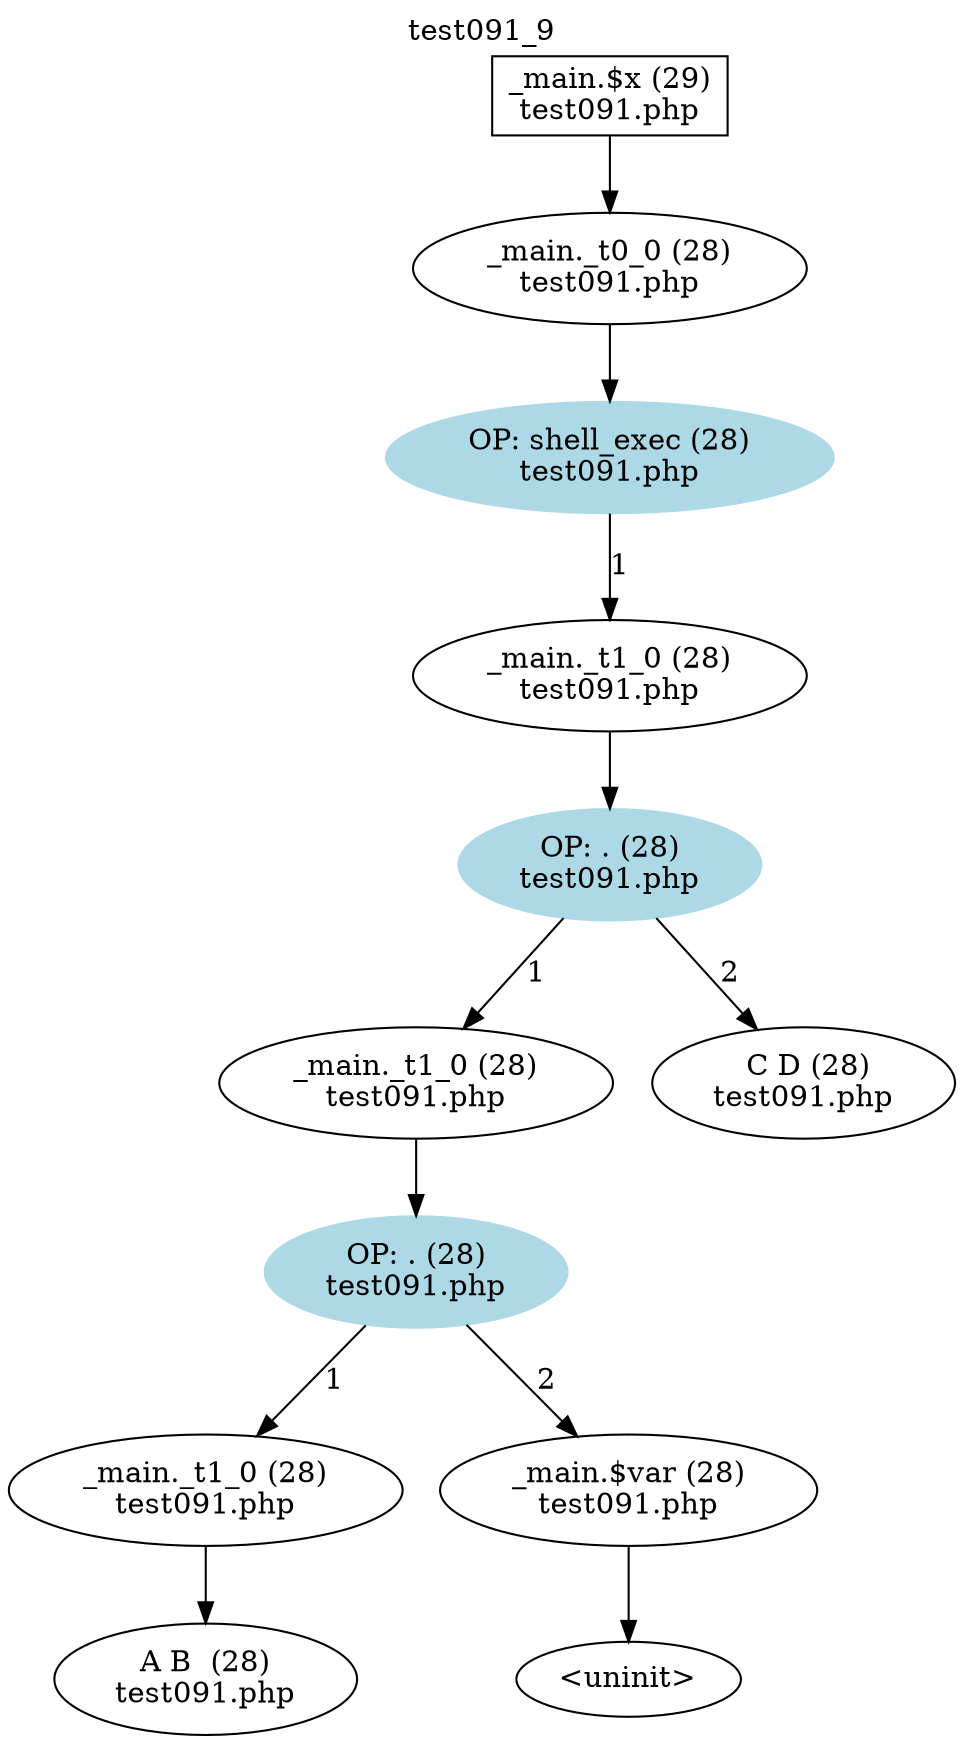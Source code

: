 digraph cfg {
  label="test091_9";
  labelloc=t;
  n1 [shape=box, label="_main.$x (29)\ntest091.php"];
  n2 [shape=ellipse, label="_main._t0_0 (28)\ntest091.php"];
  n3 [shape=ellipse, label="OP: shell_exec (28)\ntest091.php",style=filled,color=lightblue];
  n4 [shape=ellipse, label="_main._t1_0 (28)\ntest091.php"];
  n5 [shape=ellipse, label="OP: . (28)\ntest091.php",style=filled,color=lightblue];
  n6 [shape=ellipse, label="_main._t1_0 (28)\ntest091.php"];
  n7 [shape=ellipse, label=" C D (28)\ntest091.php"];
  n8 [shape=ellipse, label="OP: . (28)\ntest091.php",style=filled,color=lightblue];
  n9 [shape=ellipse, label="_main._t1_0 (28)\ntest091.php"];
  n10 [shape=ellipse, label="_main.$var (28)\ntest091.php"];
  n11 [shape=ellipse, label="A B  (28)\ntest091.php"];
  n12 [shape=ellipse, label="<uninit>"];
  n1 -> n2;
  n10 -> n12;
  n2 -> n3;
  n3 -> n4[label="1"];
  n4 -> n5;
  n5 -> n6[label="1"];
  n5 -> n7[label="2"];
  n6 -> n8;
  n8 -> n10[label="2"];
  n8 -> n9[label="1"];
  n9 -> n11;
}
